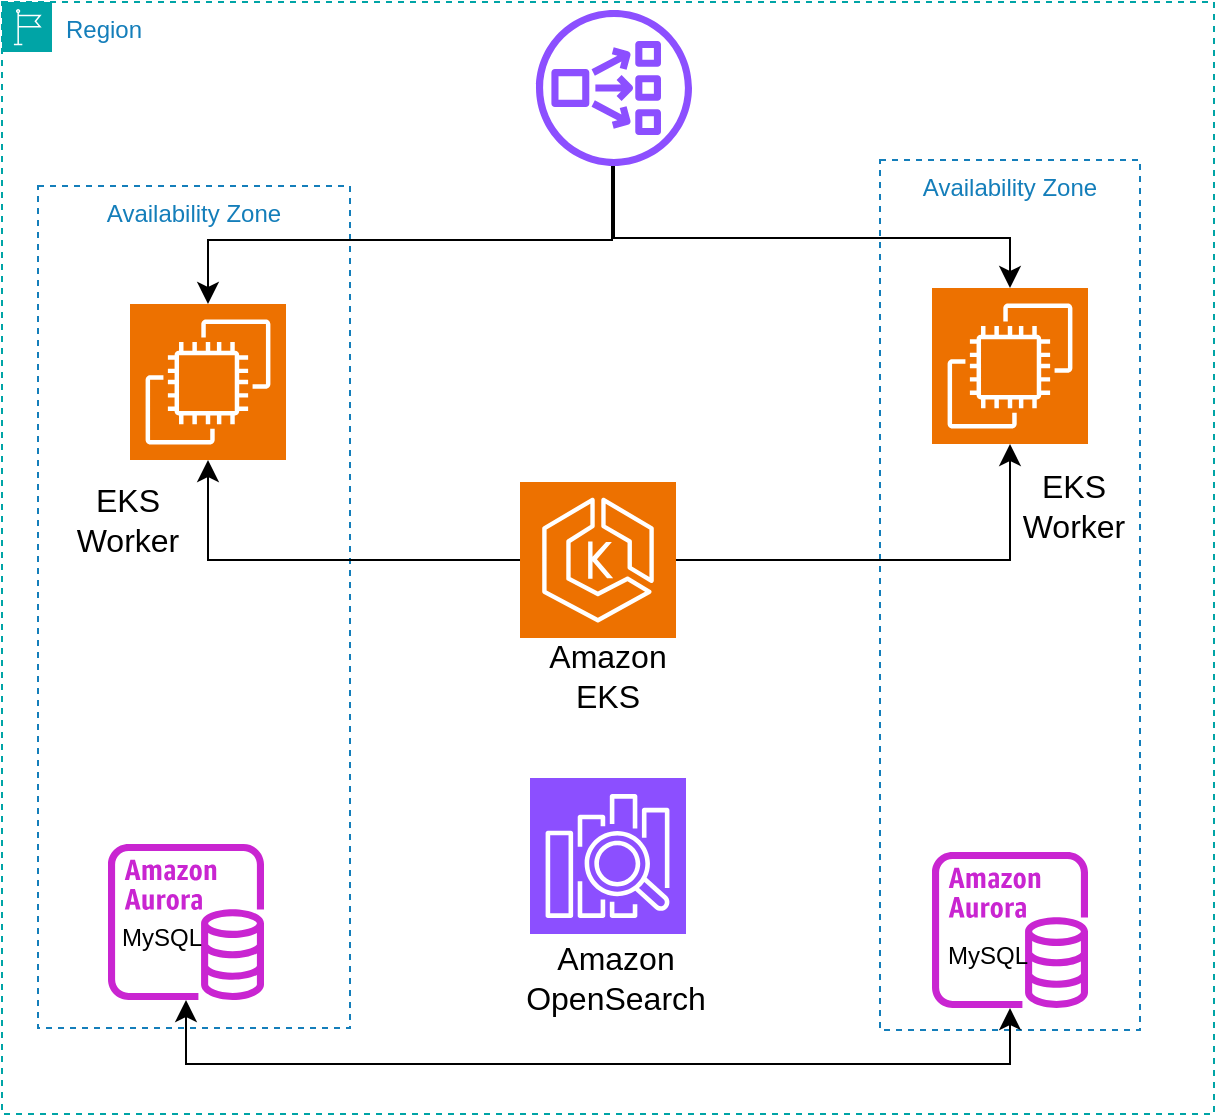 <mxfile version="24.0.1" type="github">
  <diagram name="Page-1" id="wQiRSYRRvw66UvvO1vQl">
    <mxGraphModel dx="594" dy="984" grid="0" gridSize="10" guides="1" tooltips="1" connect="1" arrows="1" fold="1" page="0" pageScale="1" pageWidth="827" pageHeight="1169" math="0" shadow="0">
      <root>
        <mxCell id="0" />
        <mxCell id="1" parent="0" />
        <mxCell id="LCZvXdwWNyGgl8HGmZK4-21" value="Region" style="points=[[0,0],[0.25,0],[0.5,0],[0.75,0],[1,0],[1,0.25],[1,0.5],[1,0.75],[1,1],[0.75,1],[0.5,1],[0.25,1],[0,1],[0,0.75],[0,0.5],[0,0.25]];outlineConnect=0;gradientColor=none;html=1;whiteSpace=wrap;fontSize=12;fontStyle=0;container=0;pointerEvents=0;collapsible=0;recursiveResize=0;shape=mxgraph.aws4.group;grIcon=mxgraph.aws4.group_region;strokeColor=#00A4A6;fillColor=none;verticalAlign=top;align=left;spacingLeft=30;fontColor=#147EBA;dashed=1;" vertex="1" parent="1">
          <mxGeometry x="308" y="-87" width="606" height="556" as="geometry" />
        </mxCell>
        <mxCell id="LCZvXdwWNyGgl8HGmZK4-22" value="Availability Zone" style="fillColor=none;strokeColor=#147EBA;dashed=1;verticalAlign=top;fontStyle=0;fontColor=#147EBA;whiteSpace=wrap;html=1;" vertex="1" parent="1">
          <mxGeometry x="326" y="5" width="156" height="421" as="geometry" />
        </mxCell>
        <mxCell id="LCZvXdwWNyGgl8HGmZK4-23" value="Availability Zone" style="fillColor=none;strokeColor=#147EBA;dashed=1;verticalAlign=top;fontStyle=0;fontColor=#147EBA;whiteSpace=wrap;html=1;" vertex="1" parent="1">
          <mxGeometry x="747" y="-8" width="130" height="435" as="geometry" />
        </mxCell>
        <mxCell id="LCZvXdwWNyGgl8HGmZK4-55" value="" style="edgeStyle=orthogonalEdgeStyle;rounded=0;orthogonalLoop=1;jettySize=auto;html=1;fontSize=12;startSize=8;endSize=8;entryX=0.5;entryY=1;entryDx=0;entryDy=0;entryPerimeter=0;" edge="1" parent="1" source="LCZvXdwWNyGgl8HGmZK4-36" target="LCZvXdwWNyGgl8HGmZK4-37">
          <mxGeometry relative="1" as="geometry">
            <mxPoint x="503" y="199" as="targetPoint" />
          </mxGeometry>
        </mxCell>
        <mxCell id="LCZvXdwWNyGgl8HGmZK4-36" value="" style="sketch=0;points=[[0,0,0],[0.25,0,0],[0.5,0,0],[0.75,0,0],[1,0,0],[0,1,0],[0.25,1,0],[0.5,1,0],[0.75,1,0],[1,1,0],[0,0.25,0],[0,0.5,0],[0,0.75,0],[1,0.25,0],[1,0.5,0],[1,0.75,0]];outlineConnect=0;fontColor=#232F3E;fillColor=#ED7100;strokeColor=#ffffff;dashed=0;verticalLabelPosition=bottom;verticalAlign=top;align=center;html=1;fontSize=12;fontStyle=0;aspect=fixed;shape=mxgraph.aws4.resourceIcon;resIcon=mxgraph.aws4.eks;" vertex="1" parent="1">
          <mxGeometry x="567" y="153" width="78" height="78" as="geometry" />
        </mxCell>
        <mxCell id="LCZvXdwWNyGgl8HGmZK4-37" value="" style="sketch=0;points=[[0,0,0],[0.25,0,0],[0.5,0,0],[0.75,0,0],[1,0,0],[0,1,0],[0.25,1,0],[0.5,1,0],[0.75,1,0],[1,1,0],[0,0.25,0],[0,0.5,0],[0,0.75,0],[1,0.25,0],[1,0.5,0],[1,0.75,0]];outlineConnect=0;fontColor=#232F3E;fillColor=#ED7100;strokeColor=#ffffff;dashed=0;verticalLabelPosition=bottom;verticalAlign=top;align=center;html=1;fontSize=12;fontStyle=0;aspect=fixed;shape=mxgraph.aws4.resourceIcon;resIcon=mxgraph.aws4.ec2;" vertex="1" parent="1">
          <mxGeometry x="372" y="64" width="78" height="78" as="geometry" />
        </mxCell>
        <mxCell id="LCZvXdwWNyGgl8HGmZK4-38" value="" style="sketch=0;points=[[0,0,0],[0.25,0,0],[0.5,0,0],[0.75,0,0],[1,0,0],[0,1,0],[0.25,1,0],[0.5,1,0],[0.75,1,0],[1,1,0],[0,0.25,0],[0,0.5,0],[0,0.75,0],[1,0.25,0],[1,0.5,0],[1,0.75,0]];outlineConnect=0;fontColor=#232F3E;fillColor=#ED7100;strokeColor=#ffffff;dashed=0;verticalLabelPosition=bottom;verticalAlign=top;align=center;html=1;fontSize=12;fontStyle=0;aspect=fixed;shape=mxgraph.aws4.resourceIcon;resIcon=mxgraph.aws4.ec2;" vertex="1" parent="1">
          <mxGeometry x="773" y="56" width="78" height="78" as="geometry" />
        </mxCell>
        <mxCell id="LCZvXdwWNyGgl8HGmZK4-43" value="" style="sketch=0;outlineConnect=0;fontColor=#232F3E;gradientColor=none;fillColor=#C925D1;strokeColor=none;dashed=0;verticalLabelPosition=bottom;verticalAlign=top;align=center;html=1;fontSize=12;fontStyle=0;aspect=fixed;pointerEvents=1;shape=mxgraph.aws4.aurora_instance;" vertex="1" parent="1">
          <mxGeometry x="361" y="334" width="78" height="78" as="geometry" />
        </mxCell>
        <mxCell id="LCZvXdwWNyGgl8HGmZK4-46" value="" style="sketch=0;outlineConnect=0;fontColor=#232F3E;gradientColor=none;fillColor=#C925D1;strokeColor=none;dashed=0;verticalLabelPosition=bottom;verticalAlign=top;align=center;html=1;fontSize=12;fontStyle=0;aspect=fixed;pointerEvents=1;shape=mxgraph.aws4.aurora_instance;" vertex="1" parent="1">
          <mxGeometry x="773" y="338" width="78" height="78" as="geometry" />
        </mxCell>
        <mxCell id="LCZvXdwWNyGgl8HGmZK4-47" value="" style="sketch=0;points=[[0,0,0],[0.25,0,0],[0.5,0,0],[0.75,0,0],[1,0,0],[0,1,0],[0.25,1,0],[0.5,1,0],[0.75,1,0],[1,1,0],[0,0.25,0],[0,0.5,0],[0,0.75,0],[1,0.25,0],[1,0.5,0],[1,0.75,0]];outlineConnect=0;fontColor=#232F3E;fillColor=#8C4FFF;strokeColor=#ffffff;dashed=0;verticalLabelPosition=bottom;verticalAlign=top;align=center;html=1;fontSize=12;fontStyle=0;aspect=fixed;shape=mxgraph.aws4.resourceIcon;resIcon=mxgraph.aws4.elasticsearch_service;" vertex="1" parent="1">
          <mxGeometry x="572" y="301" width="78" height="78" as="geometry" />
        </mxCell>
        <mxCell id="LCZvXdwWNyGgl8HGmZK4-48" value="" style="sketch=0;outlineConnect=0;fontColor=#232F3E;gradientColor=none;fillColor=#8C4FFF;strokeColor=none;dashed=0;verticalLabelPosition=bottom;verticalAlign=top;align=center;html=1;fontSize=12;fontStyle=0;aspect=fixed;pointerEvents=1;shape=mxgraph.aws4.network_load_balancer;" vertex="1" parent="1">
          <mxGeometry x="575" y="-83" width="78" height="78" as="geometry" />
        </mxCell>
        <mxCell id="LCZvXdwWNyGgl8HGmZK4-56" value="" style="edgeStyle=orthogonalEdgeStyle;orthogonalLoop=1;jettySize=auto;html=1;rounded=0;fontSize=12;startSize=8;endSize=8;entryX=0.5;entryY=1;entryDx=0;entryDy=0;entryPerimeter=0;exitX=1;exitY=0.5;exitDx=0;exitDy=0;exitPerimeter=0;" edge="1" parent="1" source="LCZvXdwWNyGgl8HGmZK4-36" target="LCZvXdwWNyGgl8HGmZK4-38">
          <mxGeometry width="120" relative="1" as="geometry">
            <mxPoint x="594" y="175" as="sourcePoint" />
            <mxPoint x="714" y="175" as="targetPoint" />
          </mxGeometry>
        </mxCell>
        <mxCell id="LCZvXdwWNyGgl8HGmZK4-60" value="" style="edgeStyle=orthogonalEdgeStyle;orthogonalLoop=1;jettySize=auto;html=1;rounded=0;fontSize=12;startSize=8;endSize=8;entryX=0.5;entryY=0;entryDx=0;entryDy=0;entryPerimeter=0;" edge="1" parent="1" source="LCZvXdwWNyGgl8HGmZK4-48" target="LCZvXdwWNyGgl8HGmZK4-38">
          <mxGeometry width="120" relative="1" as="geometry">
            <mxPoint x="594" y="175" as="sourcePoint" />
            <mxPoint x="714" y="175" as="targetPoint" />
            <Array as="points">
              <mxPoint x="614" y="31" />
              <mxPoint x="812" y="31" />
            </Array>
          </mxGeometry>
        </mxCell>
        <mxCell id="LCZvXdwWNyGgl8HGmZK4-61" value="" style="edgeStyle=orthogonalEdgeStyle;orthogonalLoop=1;jettySize=auto;html=1;rounded=0;fontSize=12;startSize=8;endSize=8;entryX=0.5;entryY=0;entryDx=0;entryDy=0;entryPerimeter=0;" edge="1" parent="1" target="LCZvXdwWNyGgl8HGmZK4-37">
          <mxGeometry width="120" relative="1" as="geometry">
            <mxPoint x="613" y="-5" as="sourcePoint" />
            <mxPoint x="714" y="175" as="targetPoint" />
            <Array as="points">
              <mxPoint x="613" y="32" />
              <mxPoint x="411" y="32" />
            </Array>
          </mxGeometry>
        </mxCell>
        <mxCell id="LCZvXdwWNyGgl8HGmZK4-63" value="Amazon EKS" style="text;strokeColor=none;fillColor=none;html=1;align=center;verticalAlign=middle;whiteSpace=wrap;rounded=0;fontSize=16;" vertex="1" parent="1">
          <mxGeometry x="581" y="235" width="60" height="30" as="geometry" />
        </mxCell>
        <mxCell id="LCZvXdwWNyGgl8HGmZK4-64" value="EKS Worker" style="text;strokeColor=none;fillColor=none;html=1;align=center;verticalAlign=middle;whiteSpace=wrap;rounded=0;fontSize=16;" vertex="1" parent="1">
          <mxGeometry x="341" y="153" width="60" height="38" as="geometry" />
        </mxCell>
        <mxCell id="LCZvXdwWNyGgl8HGmZK4-65" value="EKS Worker" style="text;strokeColor=none;fillColor=none;html=1;align=center;verticalAlign=middle;whiteSpace=wrap;rounded=0;fontSize=16;" vertex="1" parent="1">
          <mxGeometry x="814" y="146" width="60" height="38" as="geometry" />
        </mxCell>
        <mxCell id="LCZvXdwWNyGgl8HGmZK4-69" value="" style="orthogonalLoop=1;jettySize=auto;html=1;rounded=0;fontSize=12;startSize=8;endSize=8;edgeStyle=orthogonalEdgeStyle;startArrow=classic;startFill=1;" edge="1" parent="1" source="LCZvXdwWNyGgl8HGmZK4-43" target="LCZvXdwWNyGgl8HGmZK4-46">
          <mxGeometry width="120" relative="1" as="geometry">
            <mxPoint x="390" y="346" as="sourcePoint" />
            <mxPoint x="703.001" y="589.193" as="targetPoint" />
            <Array as="points">
              <mxPoint x="400" y="444" />
              <mxPoint x="812" y="444" />
            </Array>
          </mxGeometry>
        </mxCell>
        <mxCell id="LCZvXdwWNyGgl8HGmZK4-71" value="Amazon OpenSearch" style="text;strokeColor=none;fillColor=none;html=1;align=center;verticalAlign=middle;whiteSpace=wrap;rounded=0;fontSize=16;" vertex="1" parent="1">
          <mxGeometry x="585" y="386" width="60" height="30" as="geometry" />
        </mxCell>
        <mxCell id="LCZvXdwWNyGgl8HGmZK4-72" value="&lt;font style=&quot;font-size: 12px;&quot;&gt;MySQL&lt;/font&gt;" style="text;strokeColor=none;fillColor=none;html=1;align=center;verticalAlign=middle;whiteSpace=wrap;rounded=0;fontSize=16;" vertex="1" parent="1">
          <mxGeometry x="358" y="364" width="60" height="30" as="geometry" />
        </mxCell>
        <mxCell id="LCZvXdwWNyGgl8HGmZK4-73" value="&lt;font style=&quot;font-size: 12px;&quot;&gt;MySQL&lt;/font&gt;" style="text;strokeColor=none;fillColor=none;html=1;align=center;verticalAlign=middle;whiteSpace=wrap;rounded=0;fontSize=16;" vertex="1" parent="1">
          <mxGeometry x="771" y="373" width="60" height="30" as="geometry" />
        </mxCell>
      </root>
    </mxGraphModel>
  </diagram>
</mxfile>
